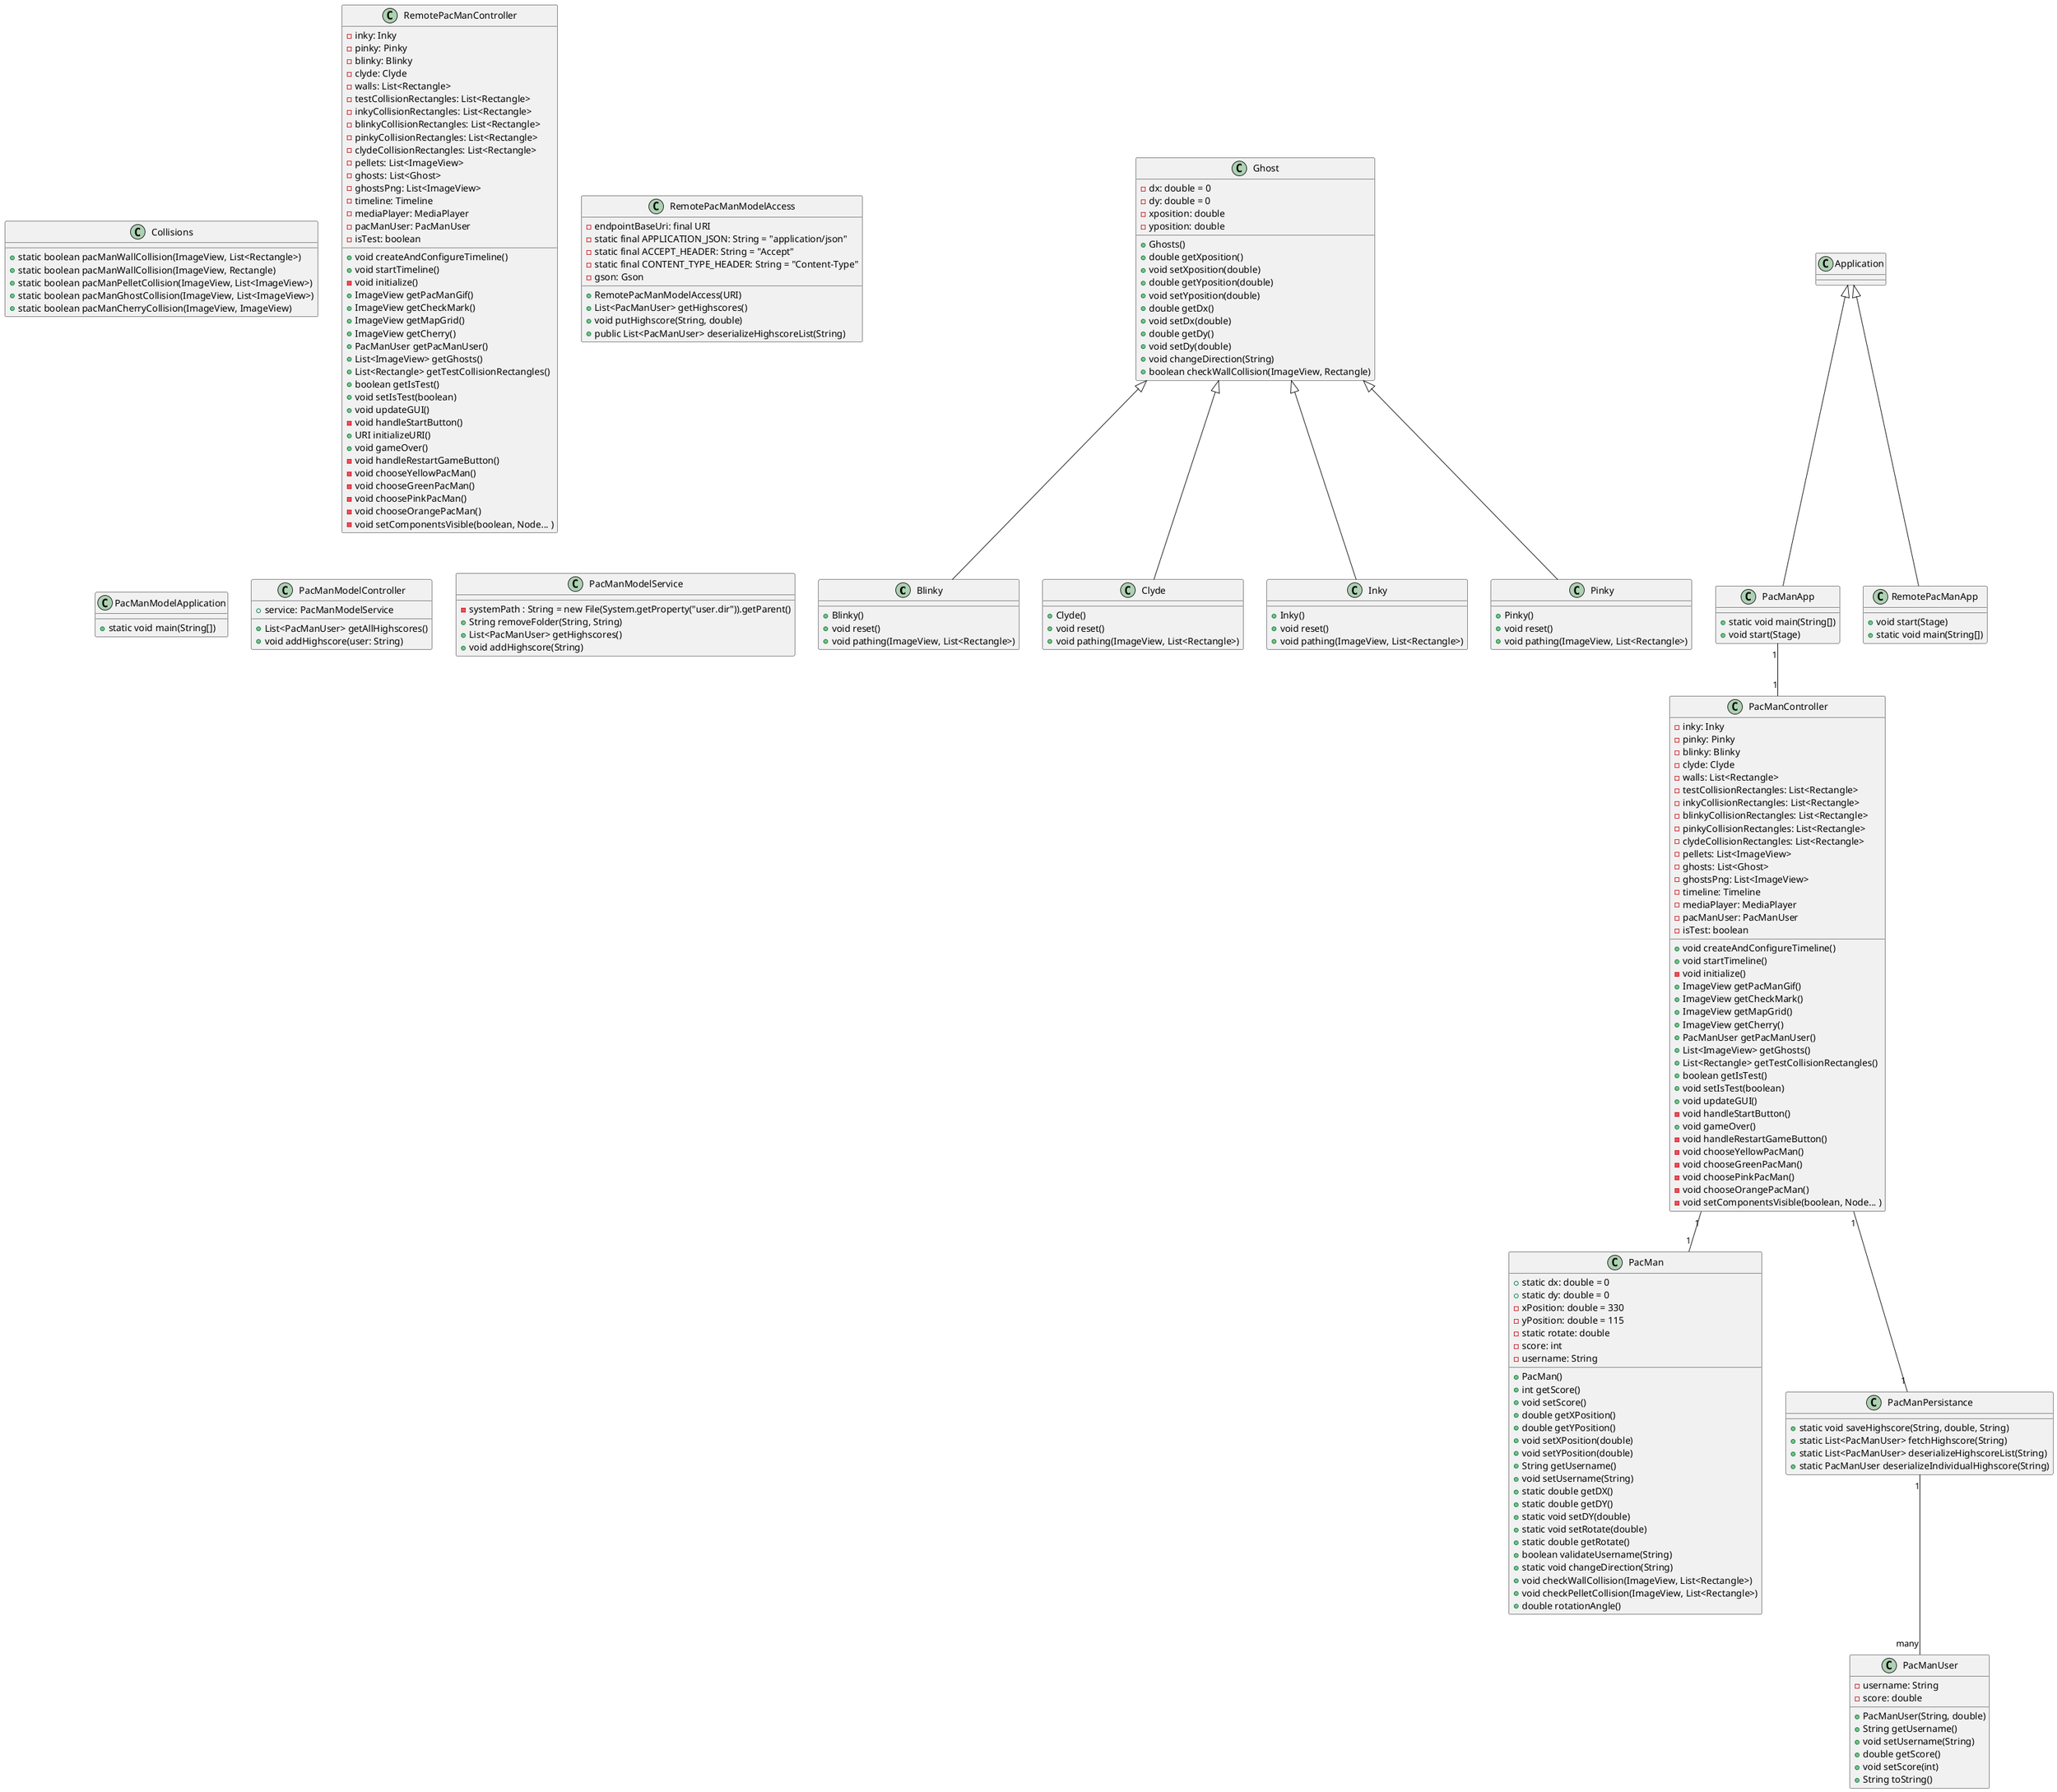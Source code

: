 @startuml
' UI
class Blinky extends Ghost{
    + Blinky()
    + void reset()
    + void pathing(ImageView, List<Rectangle>)
}

class Clyde  extends Ghost{
    + Clyde()
    + void reset()
    + void pathing(ImageView, List<Rectangle>)
}

class Ghost{
   - dx: double = 0
   - dy: double = 0
   - xposition: double
   - yposition: double
   + Ghosts()
   + double getXposition()
   + void setXposition(double)
   + double getYposition(double)
   + void setYposition(double)
   + double getDx()
   + void setDx(double)
   + double getDy()
   + void setDy(double)
   + void changeDirection(String)
   + boolean checkWallCollision(ImageView, Rectangle)
}

class Inky extends Ghost{
    + Inky()
    + void reset()
    + void pathing(ImageView, List<Rectangle>)
}

class PacMan {
+ static dx: double = 0
+ static dy: double = 0
- xPosition: double = 330
- yPosition: double = 115
- static rotate: double
- score: int
- username: String
+ PacMan()
+ int getScore()
+ void setScore()
+ double getXPosition()
+ double getYPosition()
+ void setXPosition(double)
+ void setYPosition(double)
+ String getUsername()
+ void setUsername(String)
+ static double getDX()
+ static double getDY()
+ static void setDY(double)
+ static void setRotate(double)
+ static double getRotate()
+ boolean validateUsername(String)
+ static void changeDirection(String)
+ void checkWallCollision(ImageView, List<Rectangle>)
+ void checkPelletCollision(ImageView, List<Rectangle>)
+ double rotationAngle()
}

class PacManUser{
- username: String
- score: double
+ PacManUser(String, double)
+ String getUsername()
+ void setUsername(String)
+ double getScore()
+ void setScore(int)
+ String toString()
}

class Pinky extends Ghost{
    + Pinky()
    + void reset()
    + void pathing(ImageView, List<Rectangle>)
}

class PacManPersistance{
+ static void saveHighscore(String, double, String)
+ static List<PacManUser> fetchHighscore(String)
+ static List<PacManUser> deserializeHighscoreList(String)
+ static PacManUser deserializeIndividualHighscore(String)
}

' UI
class Collisions{
 + static boolean pacManWallCollision(ImageView, List<Rectangle>)
 + static boolean pacManWallCollision(ImageView, Rectangle)
 + static boolean pacManPelletCollision(ImageView, List<ImageView>)
 + static boolean pacManGhostCollision(ImageView, List<ImageView>)
 + static boolean pacManCherryCollision(ImageView, ImageView)
}

class PacManApp extends Application{
+ static void main(String[])
+ void start(Stage)
}

class PacManController {
- inky: Inky
- pinky: Pinky
- blinky: Blinky
- clyde: Clyde
- walls: List<Rectangle>
- testCollisionRectangles: List<Rectangle>
- inkyCollisionRectangles: List<Rectangle>
- blinkyCollisionRectangles: List<Rectangle>
- pinkyCollisionRectangles: List<Rectangle>
- clydeCollisionRectangles: List<Rectangle>
- pellets: List<ImageView>
- ghosts: List<Ghost>
- ghostsPng: List<ImageView> 
- timeline: Timeline
- mediaPlayer: MediaPlayer
- pacManUser: PacManUser
- isTest: boolean
+ void createAndConfigureTimeline()
+ void startTimeline()
- void initialize()
+ ImageView getPacManGif()
+ ImageView getCheckMark()
+ ImageView getMapGrid()
+ ImageView getCherry()
+ PacManUser getPacManUser()
+ List<ImageView> getGhosts()
+ List<Rectangle> getTestCollisionRectangles()
+ boolean getIsTest()
+ void setIsTest(boolean)
+ void updateGUI()
- void handleStartButton()
+ void gameOver()
- void handleRestartGameButton()
- void chooseYellowPacMan()
- void chooseGreenPacMan()
- void choosePinkPacMan()
- void chooseOrangePacMan()
- void setComponentsVisible(boolean, Node... )
}

class RemotePacManApp extends Application{
+ void start(Stage)
+ static void main(String[])
}

class RemotePacManController{
- inky: Inky
- pinky: Pinky
- blinky: Blinky
- clyde: Clyde
- walls: List<Rectangle>
- testCollisionRectangles: List<Rectangle>
- inkyCollisionRectangles: List<Rectangle>
- blinkyCollisionRectangles: List<Rectangle>
- pinkyCollisionRectangles: List<Rectangle>
- clydeCollisionRectangles: List<Rectangle>
- pellets: List<ImageView>
- ghosts: List<Ghost>
- ghostsPng: List<ImageView> 
- timeline: Timeline
- mediaPlayer: MediaPlayer
- pacManUser: PacManUser
- isTest: boolean
+ void createAndConfigureTimeline()
+ void startTimeline()
- void initialize()
+ ImageView getPacManGif()
+ ImageView getCheckMark()
+ ImageView getMapGrid()
+ ImageView getCherry()
+ PacManUser getPacManUser()
+ List<ImageView> getGhosts()
+ List<Rectangle> getTestCollisionRectangles()
+ boolean getIsTest()
+ void setIsTest(boolean)
+ void updateGUI()
- void handleStartButton()
+ URI initializeURI()
+ void gameOver()
- void handleRestartGameButton()
- void chooseYellowPacMan()
- void chooseGreenPacMan()
- void choosePinkPacMan()
- void chooseOrangePacMan()
- void setComponentsVisible(boolean, Node... )
}

class RemotePacManModelAccess{
- endpointBaseUri: final URI
- static final APPLICATION_JSON: String = "application/json"
- static final ACCEPT_HEADER: String = "Accept"
- static final CONTENT_TYPE_HEADER: String = "Content-Type"
- gson: Gson
+ RemotePacManModelAccess(URI)
+ List<PacManUser> getHighscores()
+ void putHighscore(String, double)
+ public List<PacManUser> deserializeHighscoreList(String)
}

' Restserver
class PacManModelApplication{
+ static void main(String[])
}


class PacManModelController {
    + service: PacManModelService
    + List<PacManUser> getAllHighscores()
    + void addHighscore(user: String)
}

class PacManModelService{
- systemPath : String = new File(System.getProperty("user.dir")).getParent()
+ String removeFolder(String, String)
+ List<PacManUser> getHighscores()
+ void addHighscore(String)
}


PacManApp "1" -- "1" PacManController 
PacManController  "1" -- "1" PacMan
PacManController "1" -- "1" PacManPersistance
PacManPersistance "1" -- "many" PacManUser

@enduml